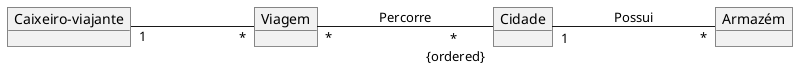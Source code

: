 @startuml mod02ima08
object "Caixeiro-viajante" as ca
object "Viagem" as vi
object "Cidade" as ci
object "Armazém" as ar
left to right direction
ca"1" --- "*"vi
vi"*" --- " * \n {ordered}"ci : Percorre
ci"1" --- "*"ar : Possui
@enduml